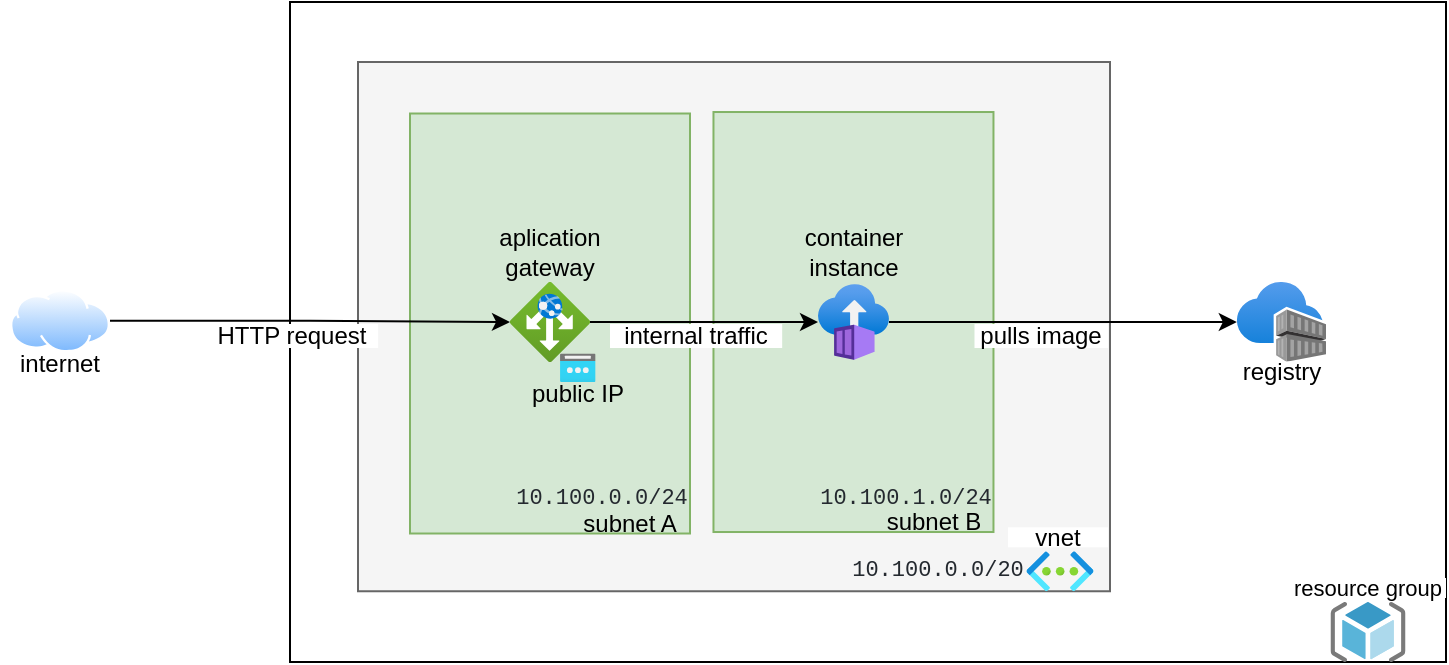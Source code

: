 <mxfile version="20.8.22" type="google"><diagram name="Página-1" id="YrScUDJ2LSQ99uJgNime"><mxGraphModel grid="1" page="1" gridSize="10" guides="1" tooltips="1" connect="1" arrows="1" fold="1" pageScale="1" pageWidth="827" pageHeight="1169" math="0" shadow="0"><root><mxCell id="0"/><mxCell id="1" parent="0"/><mxCell id="b5FvwJUHzIx_noyBc-Ru-30" value="" style="rounded=0;whiteSpace=wrap;html=1;" vertex="1" parent="1"><mxGeometry x="160" y="310" width="578" height="330" as="geometry"/></mxCell><mxCell id="b5FvwJUHzIx_noyBc-Ru-31" value="" style="rounded=0;whiteSpace=wrap;html=1;fillColor=#f5f5f5;fontColor=#333333;strokeColor=#666666;" vertex="1" parent="1"><mxGeometry x="194" y="340" width="376" height="264.63" as="geometry"/></mxCell><mxCell id="b5FvwJUHzIx_noyBc-Ru-32" value="" style="rounded=0;whiteSpace=wrap;html=1;fillColor=#d5e8d4;strokeColor=#82b366;" vertex="1" parent="1"><mxGeometry x="371.74" y="365.01" width="140" height="210" as="geometry"/></mxCell><mxCell id="b5FvwJUHzIx_noyBc-Ru-33" value="" style="rounded=0;whiteSpace=wrap;html=1;fillColor=#d5e8d4;strokeColor=#82b366;" vertex="1" parent="1"><mxGeometry x="220" y="365.75" width="140" height="210" as="geometry"/></mxCell><mxCell id="b5FvwJUHzIx_noyBc-Ru-34" style="edgeStyle=orthogonalEdgeStyle;rounded=0;orthogonalLoop=1;jettySize=auto;html=1;" edge="1" parent="1" source="b5FvwJUHzIx_noyBc-Ru-35" target="b5FvwJUHzIx_noyBc-Ru-37"><mxGeometry relative="1" as="geometry"/></mxCell><mxCell id="b5FvwJUHzIx_noyBc-Ru-35" value="" style="aspect=fixed;html=1;points=[];align=center;image;fontSize=12;image=img/lib/azure2/networking/Application_Gateways.svg;" vertex="1" parent="1"><mxGeometry x="270" y="450.01" width="40" height="40" as="geometry"/></mxCell><mxCell id="b5FvwJUHzIx_noyBc-Ru-36" style="edgeStyle=orthogonalEdgeStyle;rounded=0;orthogonalLoop=1;jettySize=auto;html=1;" edge="1" parent="1" source="b5FvwJUHzIx_noyBc-Ru-37" target="b5FvwJUHzIx_noyBc-Ru-38"><mxGeometry relative="1" as="geometry"/></mxCell><mxCell id="b5FvwJUHzIx_noyBc-Ru-37" value="" style="aspect=fixed;html=1;points=[];align=center;image;fontSize=12;image=img/lib/azure2/containers/Container_Instances.svg;" vertex="1" parent="1"><mxGeometry x="424" y="450.88" width="35.48" height="38.25" as="geometry"/></mxCell><mxCell id="b5FvwJUHzIx_noyBc-Ru-38" value="" style="aspect=fixed;html=1;points=[];align=center;image;fontSize=12;image=img/lib/azure2/containers/Container_Registries.svg;" vertex="1" parent="1"><mxGeometry x="633.41" y="450.01" width="44.59" height="40" as="geometry"/></mxCell><mxCell id="b5FvwJUHzIx_noyBc-Ru-39" style="edgeStyle=orthogonalEdgeStyle;rounded=0;orthogonalLoop=1;jettySize=auto;html=1;" edge="1" parent="1" source="b5FvwJUHzIx_noyBc-Ru-40" target="b5FvwJUHzIx_noyBc-Ru-35"><mxGeometry relative="1" as="geometry"/></mxCell><mxCell id="b5FvwJUHzIx_noyBc-Ru-40" value="" style="aspect=fixed;perimeter=ellipsePerimeter;html=1;align=center;shadow=0;dashed=0;spacingTop=3;image;image=img/lib/active_directory/internet_cloud.svg;" vertex="1" parent="1"><mxGeometry x="20" y="453.63" width="50" height="31.5" as="geometry"/></mxCell><mxCell id="b5FvwJUHzIx_noyBc-Ru-41" value="" style="aspect=fixed;html=1;points=[];align=center;image;fontSize=12;image=img/lib/azure2/networking/Public_IP_Addresses.svg;" vertex="1" parent="1"><mxGeometry x="295" y="485.75" width="17.81" height="14.25" as="geometry"/></mxCell><mxCell id="b5FvwJUHzIx_noyBc-Ru-42" value="aplication gateway" style="text;html=1;strokeColor=none;fillColor=none;align=center;verticalAlign=middle;whiteSpace=wrap;rounded=0;" vertex="1" parent="1"><mxGeometry x="260" y="420.01" width="60" height="30" as="geometry"/></mxCell><mxCell id="b5FvwJUHzIx_noyBc-Ru-43" value="public IP" style="text;html=1;strokeColor=none;fillColor=none;align=center;verticalAlign=middle;whiteSpace=wrap;rounded=0;" vertex="1" parent="1"><mxGeometry x="273.91" y="500.75" width="60" height="10" as="geometry"/></mxCell><mxCell id="b5FvwJUHzIx_noyBc-Ru-44" value="internet" style="text;html=1;strokeColor=none;fillColor=default;align=center;verticalAlign=middle;whiteSpace=wrap;rounded=0;" vertex="1" parent="1"><mxGeometry x="15" y="486.38" width="60" height="10" as="geometry"/></mxCell><mxCell id="b5FvwJUHzIx_noyBc-Ru-45" value="" style="sketch=0;aspect=fixed;html=1;points=[];align=center;image;fontSize=12;image=img/lib/mscae/ResourceGroup.svg;" vertex="1" parent="1"><mxGeometry x="680.25" y="610" width="37.5" height="30" as="geometry"/></mxCell><mxCell id="b5FvwJUHzIx_noyBc-Ru-46" value="resource group" style="text;html=1;strokeColor=none;fillColor=default;align=center;verticalAlign=middle;whiteSpace=wrap;rounded=0;fontSize=11;" vertex="1" parent="1"><mxGeometry x="660" y="598" width="78" height="10" as="geometry"/></mxCell><mxCell id="b5FvwJUHzIx_noyBc-Ru-47" value="" style="aspect=fixed;html=1;points=[];align=center;image;fontSize=12;image=img/lib/azure2/networking/Virtual_Networks.svg;" vertex="1" parent="1"><mxGeometry x="528.25" y="584.63" width="33.5" height="20" as="geometry"/></mxCell><mxCell id="b5FvwJUHzIx_noyBc-Ru-48" value="vnet" style="text;html=1;strokeColor=none;fillColor=default;align=center;verticalAlign=middle;whiteSpace=wrap;rounded=0;" vertex="1" parent="1"><mxGeometry x="519" y="572.63" width="50" height="10" as="geometry"/></mxCell><mxCell id="b5FvwJUHzIx_noyBc-Ru-49" value="container instance" style="text;html=1;strokeColor=none;fillColor=none;align=center;verticalAlign=middle;whiteSpace=wrap;rounded=0;" vertex="1" parent="1"><mxGeometry x="411.74" y="420.01" width="60" height="30" as="geometry"/></mxCell><mxCell id="b5FvwJUHzIx_noyBc-Ru-50" value="subnet A" style="text;html=1;strokeColor=none;fillColor=none;align=center;verticalAlign=middle;whiteSpace=wrap;rounded=0;" vertex="1" parent="1"><mxGeometry x="300" y="565.75" width="60" height="10" as="geometry"/></mxCell><mxCell id="b5FvwJUHzIx_noyBc-Ru-51" value="subnet B" style="text;html=1;strokeColor=none;fillColor=none;align=center;verticalAlign=middle;whiteSpace=wrap;rounded=0;" vertex="1" parent="1"><mxGeometry x="451.74" y="565.01" width="60" height="10" as="geometry"/></mxCell><mxCell id="b5FvwJUHzIx_noyBc-Ru-52" value="registry" style="text;html=1;strokeColor=none;fillColor=default;align=center;verticalAlign=middle;whiteSpace=wrap;rounded=0;" vertex="1" parent="1"><mxGeometry x="625.7" y="489.75" width="60" height="10" as="geometry"/></mxCell><mxCell id="b5FvwJUHzIx_noyBc-Ru-53" value="pulls image" style="text;html=1;strokeColor=none;fillColor=default;align=center;verticalAlign=middle;whiteSpace=wrap;rounded=0;" vertex="1" parent="1"><mxGeometry x="502.25" y="471" width="66.75" height="12" as="geometry"/></mxCell><mxCell id="b5FvwJUHzIx_noyBc-Ru-54" value="internal traffic" style="text;html=1;strokeColor=none;fillColor=default;align=center;verticalAlign=middle;whiteSpace=wrap;rounded=0;" vertex="1" parent="1"><mxGeometry x="320" y="471" width="86.09" height="12" as="geometry"/></mxCell><mxCell id="b5FvwJUHzIx_noyBc-Ru-55" value="HTTP request" style="text;html=1;strokeColor=none;fillColor=default;align=center;verticalAlign=middle;whiteSpace=wrap;rounded=0;" vertex="1" parent="1"><mxGeometry x="118" y="471" width="86.09" height="12" as="geometry"/></mxCell><mxCell id="b5FvwJUHzIx_noyBc-Ru-56" value="&lt;pre style=&quot;box-sizing: border-box; font-family: ui-monospace, SFMono-Regular, &amp;quot;SF Mono&amp;quot;, Menlo, Consolas, &amp;quot;Liberation Mono&amp;quot;, monospace; font-size: 11px; margin-top: 0px; margin-bottom: 0px; overflow-wrap: normal; padding: 16px; overflow: auto; line-height: 1.45; background-color: var(--color-canvas-subtle); border-radius: 6px; word-break: normal; color: rgb(36, 41, 47); text-align: start;&quot;&gt;10.100.0.0/20&lt;/pre&gt;" style="text;html=1;strokeColor=none;fillColor=none;align=center;verticalAlign=middle;whiteSpace=wrap;rounded=0;fontSize=11;" vertex="1" parent="1"><mxGeometry x="440" y="587" width="88.25" height="14.63" as="geometry"/></mxCell><mxCell id="b5FvwJUHzIx_noyBc-Ru-57" value="&lt;pre style=&quot;box-sizing: border-box; font-family: ui-monospace, SFMono-Regular, &amp;quot;SF Mono&amp;quot;, Menlo, Consolas, &amp;quot;Liberation Mono&amp;quot;, monospace; font-size: 11px; margin-top: 0px; margin-bottom: 0px; overflow-wrap: normal; padding: 16px; overflow: auto; line-height: 1.45; background-color: var(--color-canvas-subtle); border-radius: 6px; word-break: normal; color: rgb(36, 41, 47); text-align: start;&quot;&gt;10.100.0.0/24&lt;/pre&gt;" style="text;html=1;strokeColor=none;fillColor=none;align=center;verticalAlign=middle;whiteSpace=wrap;rounded=0;fontSize=11;" vertex="1" parent="1"><mxGeometry x="271.75" y="550.75" width="88.25" height="15" as="geometry"/></mxCell><mxCell id="b5FvwJUHzIx_noyBc-Ru-58" value="&lt;pre style=&quot;box-sizing: border-box; font-family: ui-monospace, SFMono-Regular, &amp;quot;SF Mono&amp;quot;, Menlo, Consolas, &amp;quot;Liberation Mono&amp;quot;, monospace; font-size: 11px; margin-top: 0px; margin-bottom: 0px; overflow-wrap: normal; padding: 16px; overflow: auto; line-height: 1.45; background-color: var(--color-canvas-subtle); border-radius: 6px; word-break: normal; color: rgb(36, 41, 47); text-align: start;&quot;&gt;10.100.1.0/24&lt;/pre&gt;" style="text;html=1;strokeColor=none;fillColor=none;align=center;verticalAlign=middle;whiteSpace=wrap;rounded=0;fontSize=11;" vertex="1" parent="1"><mxGeometry x="424" y="550.01" width="88.25" height="15" as="geometry"/></mxCell></root></mxGraphModel></diagram></mxfile>
